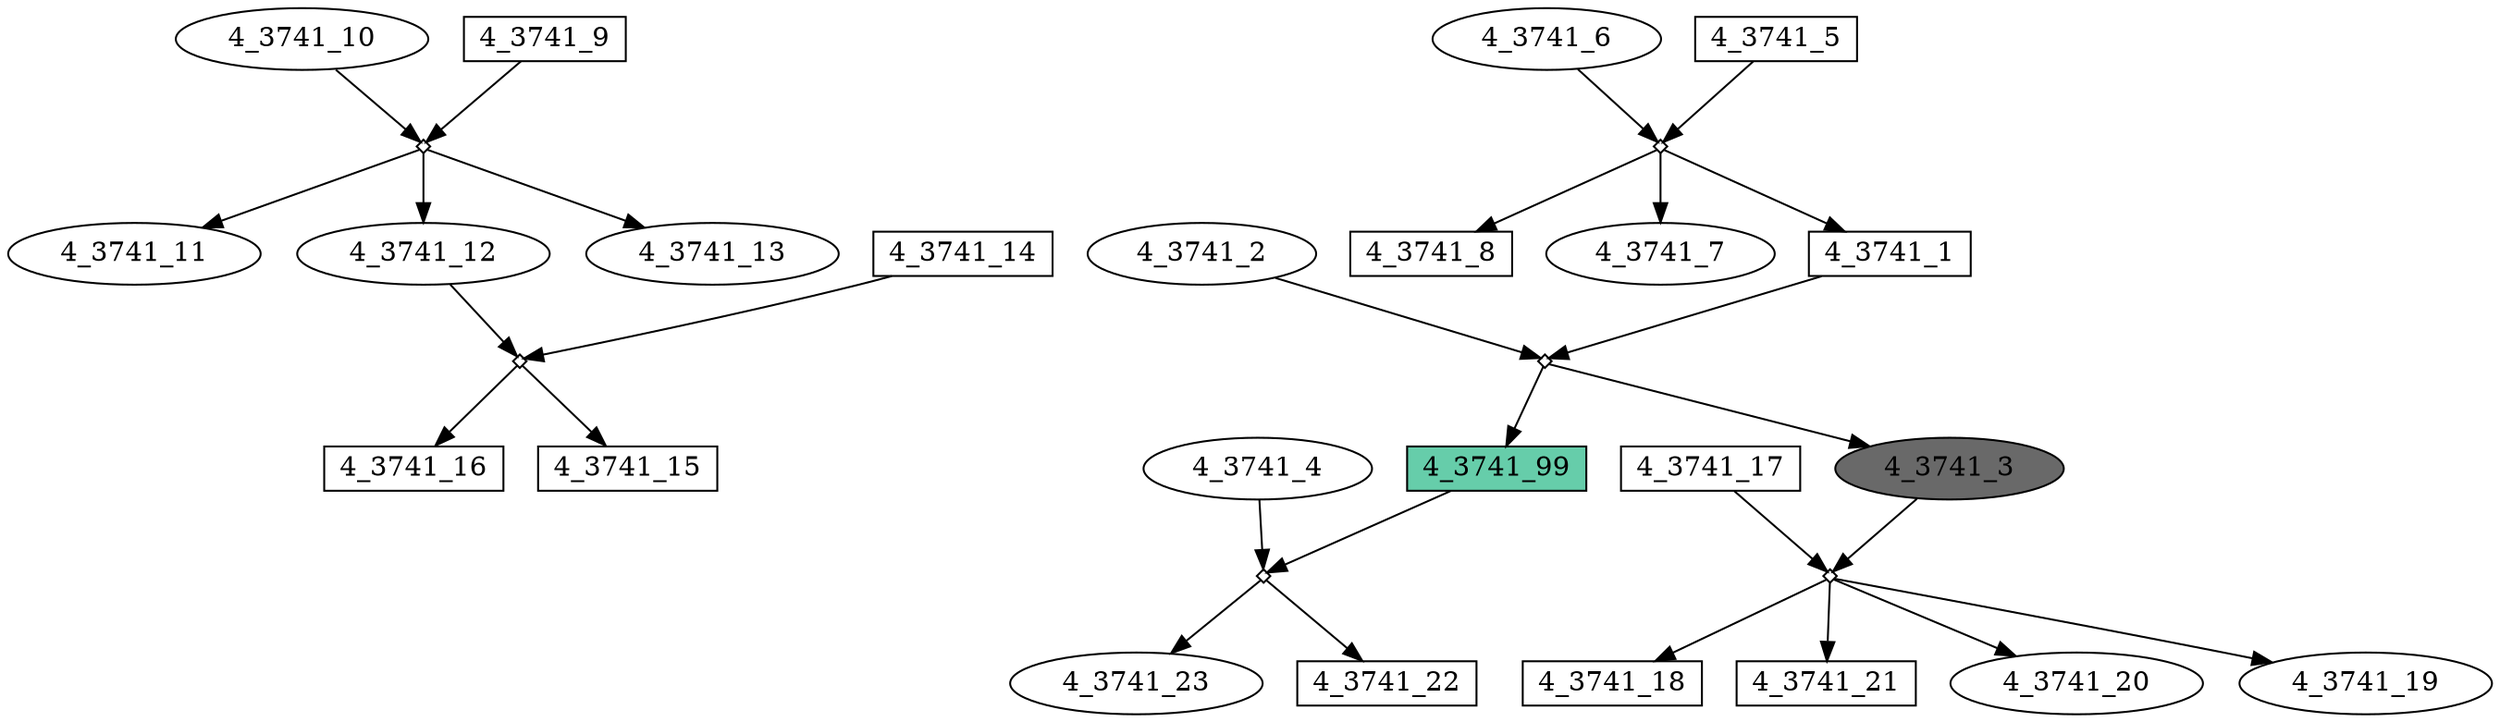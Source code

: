 digraph {
	"4_3741_16" [shape=box fillcolor=white fontcolor=black height=0.3 regular=0 shape=box style=filled width=0.5]
	"4_3741_14x4_3741_12" -> "4_3741_16"
	"4_3741_15" [shape=box fillcolor=white fontcolor=black height=0.3 regular=0 shape=box style=filled width=0.5]
	"4_3741_14x4_3741_12" -> "4_3741_15"
	"4_3741_23" [shape=box fillcolor=white fontcolor=black height=0.3 regular=0 shape=ellipse style=filled width=0.5]
	"4_3741_99x4_3741_4" -> "4_3741_23"
	"4_3741_22" [shape=box fillcolor=white fontcolor=black height=0.3 regular=0 shape=box style=filled width=0.5]
	"4_3741_99x4_3741_4" -> "4_3741_22"
	"4_3741_17" [shape=box fillcolor=white fontcolor=black height=0.3 regular=0 shape=box style=filled width=0.5]
	"4_3741_17" -> "4_3741_17x4_3741_3"
	"4_3741_18" [shape=box fillcolor=white fontcolor=black height=0.3 regular=0 shape=box style=filled width=0.5]
	"4_3741_17x4_3741_3" -> "4_3741_18"
	"4_3741_21" [shape=box fillcolor=white fontcolor=black height=0.3 regular=0 shape=box style=filled width=0.5]
	"4_3741_17x4_3741_3" -> "4_3741_21"
	"4_3741_6" [shape=box fillcolor=white fontcolor=black height=0.3 regular=0 shape=ellipse style=filled width=0.5]
	"4_3741_6" -> "4_3741_5x4_3741_6"
	"4_3741_10" [shape=box fillcolor=white fontcolor=black height=0.3 regular=0 shape=ellipse style=filled width=0.5]
	"4_3741_10" -> "4_3741_9x4_3741_10"
	"4_3741_20" [shape=box fillcolor=white fontcolor=black height=0.3 regular=0 shape=ellipse style=filled width=0.5]
	"4_3741_17x4_3741_3" -> "4_3741_20"
	"4_3741_5" [shape=box fillcolor=white fontcolor=black height=0.3 regular=0 shape=box style=filled width=0.5]
	"4_3741_5" -> "4_3741_5x4_3741_6"
	"4_3741_9" [shape=box fillcolor=white fontcolor=black height=0.3 regular=0 shape=box style=filled width=0.5]
	"4_3741_9" -> "4_3741_9x4_3741_10"
	"4_3741_11" [shape=box fillcolor=white fontcolor=black height=0.3 regular=0 shape=ellipse style=filled width=0.5]
	"4_3741_9x4_3741_10" -> "4_3741_11"
	"4_3741_8" [shape=box fillcolor=white fontcolor=black height=0.3 regular=0 shape=box style=filled width=0.5]
	"4_3741_5x4_3741_6" -> "4_3741_8"
	"4_3741_12" [shape=box fillcolor=white fontcolor=black height=0.3 regular=0 shape=ellipse style=filled width=0.5]
	"4_3741_9x4_3741_10" -> "4_3741_12"
	"4_3741_12" -> "4_3741_14x4_3741_12"
	"4_3741_19" [shape=box fillcolor=white fontcolor=black height=0.3 regular=0 shape=ellipse style=filled width=0.5]
	"4_3741_17x4_3741_3" -> "4_3741_19"
	"4_3741_13" [shape=box fillcolor=white fontcolor=black height=0.3 regular=0 shape=ellipse style=filled width=0.5]
	"4_3741_9x4_3741_10" -> "4_3741_13"
	"4_3741_7" [shape=box fillcolor=white fontcolor=black height=0.3 regular=0 shape=ellipse style=filled width=0.5]
	"4_3741_5x4_3741_6" -> "4_3741_7"
	"4_3741_14" [shape=box fillcolor=white fontcolor=black height=0.3 regular=0 shape=box style=filled width=0.5]
	"4_3741_14" -> "4_3741_14x4_3741_12"
	"4_3741_2" [shape=box fillcolor=white fontcolor=black height=0.3 regular=0 shape=ellipse style=filled width=0.5]
	"4_3741_2" -> "4_3741_1x4_3741_2"
	"4_3741_1" [shape=box fillcolor=white fontcolor=black height=0.3 regular=0 shape=box style=filled width=0.5]
	"4_3741_5x4_3741_6" -> "4_3741_1"
	"4_3741_1" -> "4_3741_1x4_3741_2"
	"4_3741_4" [shape=box fillcolor=white fontcolor=black height=0.3 regular=0 shape=ellipse style=filled width=0.5]
	"4_3741_4" -> "4_3741_99x4_3741_4"
	"4_3741_99" [shape=box fillcolor=aquamarine3 fontcolor=black height=0.3 regular=0 shape=box style=filled width=0.5]
	"4_3741_1x4_3741_2" -> "4_3741_99"
	"4_3741_99" -> "4_3741_99x4_3741_4"
	"4_3741_3" [shape=box fillcolor=dimgrey fontcolor=black height=0.3 regular=0 shape=ellipse style=filled width=0.5]
	"4_3741_1x4_3741_2" -> "4_3741_3"
	"4_3741_3" -> "4_3741_17x4_3741_3"
	"4_3741_14x4_3741_12" [label="" height=.1 shape=diamond width=.1]
	"4_3741_99x4_3741_4" [label="" height=.1 shape=diamond width=.1]
	"4_3741_5x4_3741_6" [label="" height=.1 shape=diamond width=.1]
	"4_3741_17x4_3741_3" [label="" height=.1 shape=diamond width=.1]
	"4_3741_9x4_3741_10" [label="" height=.1 shape=diamond width=.1]
	"4_3741_1x4_3741_2" [label="" height=.1 shape=diamond width=.1]
}
